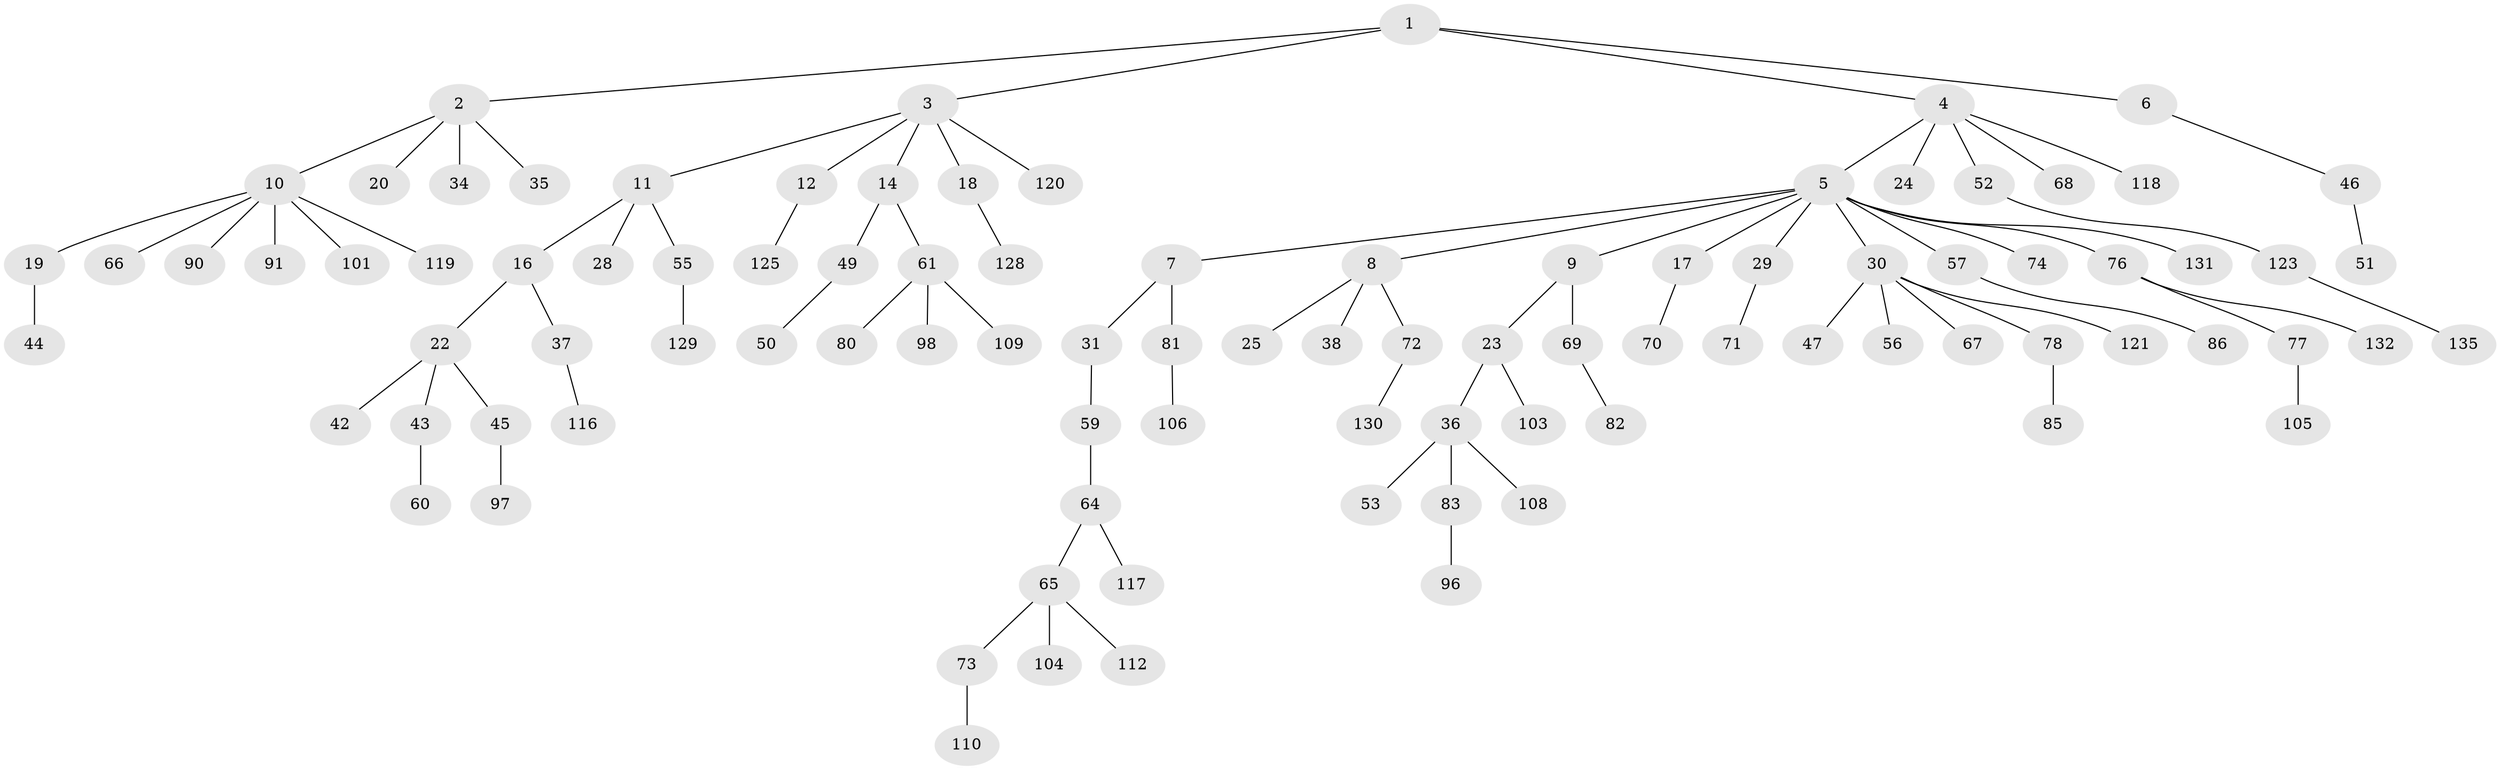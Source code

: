 // original degree distribution, {5: 0.0364963503649635, 6: 0.014598540145985401, 7: 0.0072992700729927005, 9: 0.0072992700729927005, 3: 0.12408759124087591, 4: 0.072992700729927, 1: 0.5401459854014599, 2: 0.19708029197080293}
// Generated by graph-tools (version 1.1) at 2025/11/02/27/25 16:11:25]
// undirected, 96 vertices, 95 edges
graph export_dot {
graph [start="1"]
  node [color=gray90,style=filled];
  1 [super="+13"];
  2 [super="+79"];
  3 [super="+33"];
  4 [super="+40"];
  5 [super="+21"];
  6 [super="+134"];
  7;
  8 [super="+63"];
  9;
  10 [super="+41"];
  11 [super="+15"];
  12 [super="+87"];
  14;
  16 [super="+32"];
  17;
  18 [super="+113"];
  19 [super="+92"];
  20;
  22 [super="+26"];
  23 [super="+126"];
  24;
  25 [super="+27"];
  28;
  29 [super="+122"];
  30 [super="+48"];
  31 [super="+62"];
  34 [super="+88"];
  35 [super="+99"];
  36 [super="+39"];
  37 [super="+107"];
  38;
  42;
  43 [super="+127"];
  44;
  45;
  46 [super="+58"];
  47;
  49 [super="+54"];
  50;
  51;
  52;
  53;
  55 [super="+100"];
  56;
  57;
  59 [super="+114"];
  60 [super="+95"];
  61 [super="+89"];
  64 [super="+75"];
  65;
  66;
  67;
  68;
  69 [super="+84"];
  70 [super="+93"];
  71;
  72;
  73;
  74;
  76 [super="+94"];
  77;
  78 [super="+102"];
  80;
  81;
  82;
  83;
  85;
  86 [super="+115"];
  90;
  91;
  96;
  97;
  98;
  101;
  103 [super="+111"];
  104;
  105;
  106;
  108;
  109;
  110;
  112;
  116;
  117;
  118;
  119;
  120;
  121 [super="+133"];
  123 [super="+124"];
  125;
  128 [super="+137"];
  129;
  130 [super="+136"];
  131;
  132;
  135;
  1 -- 2;
  1 -- 3;
  1 -- 4;
  1 -- 6;
  2 -- 10;
  2 -- 20;
  2 -- 34;
  2 -- 35;
  3 -- 11;
  3 -- 12;
  3 -- 14;
  3 -- 18;
  3 -- 120;
  4 -- 5;
  4 -- 24;
  4 -- 52;
  4 -- 68;
  4 -- 118;
  5 -- 7;
  5 -- 8;
  5 -- 9;
  5 -- 17;
  5 -- 29;
  5 -- 57;
  5 -- 131;
  5 -- 74;
  5 -- 76;
  5 -- 30;
  6 -- 46;
  7 -- 31;
  7 -- 81;
  8 -- 25;
  8 -- 38;
  8 -- 72;
  9 -- 23;
  9 -- 69;
  10 -- 19;
  10 -- 90;
  10 -- 101;
  10 -- 91;
  10 -- 66;
  10 -- 119;
  11 -- 16;
  11 -- 55;
  11 -- 28;
  12 -- 125;
  14 -- 49;
  14 -- 61;
  16 -- 22;
  16 -- 37;
  17 -- 70;
  18 -- 128;
  19 -- 44;
  22 -- 42;
  22 -- 43;
  22 -- 45;
  23 -- 36;
  23 -- 103;
  29 -- 71;
  30 -- 47;
  30 -- 67;
  30 -- 78;
  30 -- 56;
  30 -- 121;
  31 -- 59;
  36 -- 53;
  36 -- 83;
  36 -- 108;
  37 -- 116;
  43 -- 60;
  45 -- 97;
  46 -- 51;
  49 -- 50;
  52 -- 123;
  55 -- 129;
  57 -- 86;
  59 -- 64;
  61 -- 80;
  61 -- 98;
  61 -- 109;
  64 -- 65;
  64 -- 117;
  65 -- 73;
  65 -- 104;
  65 -- 112;
  69 -- 82;
  72 -- 130;
  73 -- 110;
  76 -- 77;
  76 -- 132;
  77 -- 105;
  78 -- 85;
  81 -- 106;
  83 -- 96;
  123 -- 135;
}
